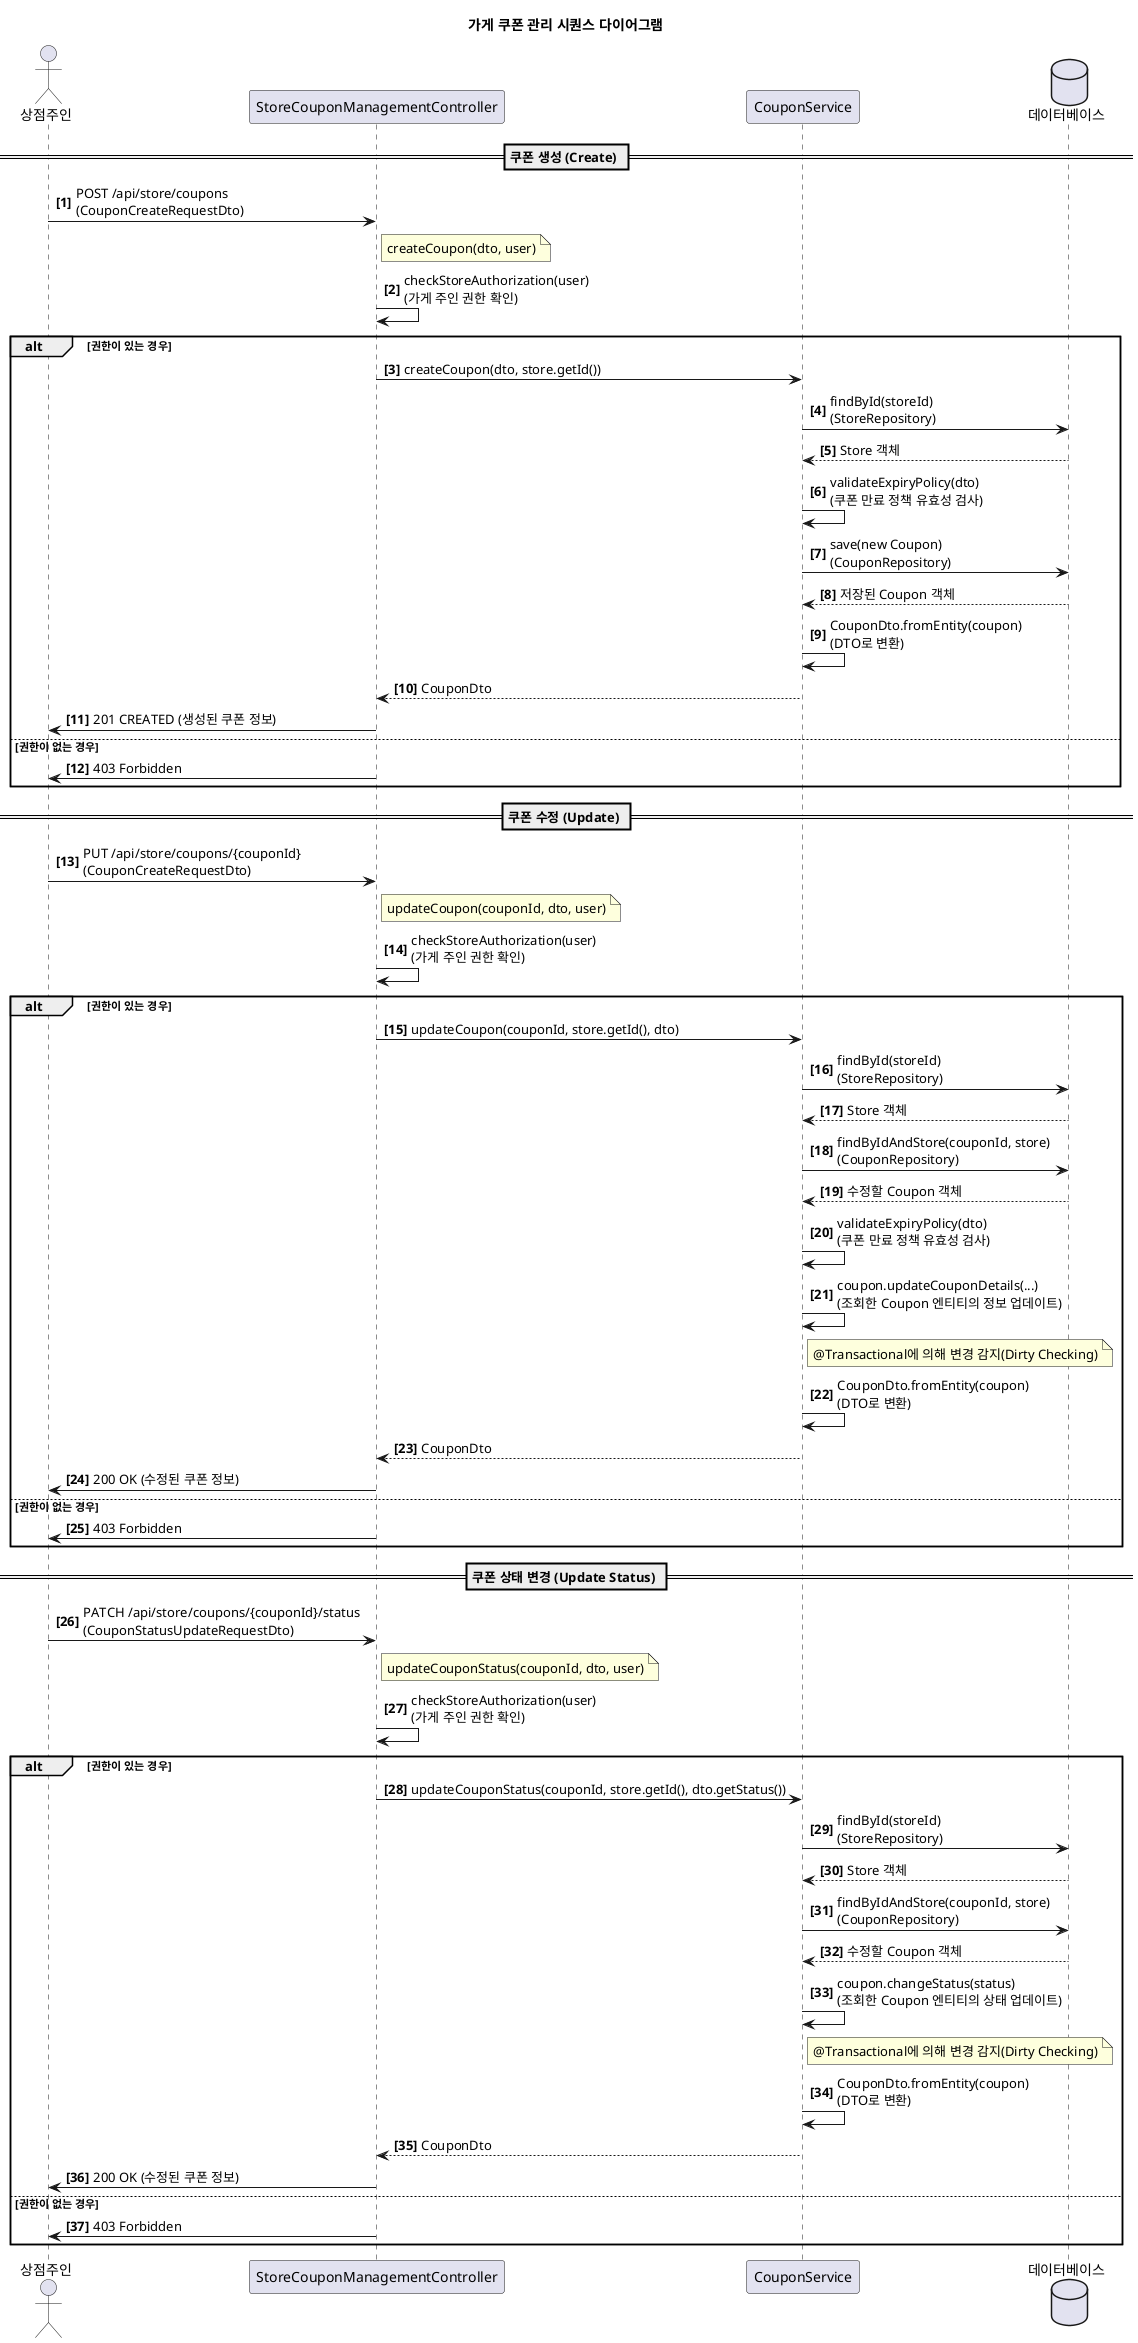 @startuml
'https://plantuml.com/sequence-diagram

title 가게 쿠폰 관리 시퀀스 다이어그램

autonumber "<b>[0]"

actor 상점주인 as Owner

participant "StoreCouponManagementController" as Controller
participant "CouponService" as Service
database "데이터베이스" as DB

== 쿠폰 생성 (Create) ==

Owner -> Controller: POST /api/store/coupons\n(CouponCreateRequestDto)
note right of Controller: createCoupon(dto, user)

Controller -> Controller: checkStoreAuthorization(user)\n(가게 주인 권한 확인)

alt 권한이 있는 경우
    Controller -> Service: createCoupon(dto, store.getId())
    Service -> DB: findById(storeId)\n(StoreRepository)
    DB --> Service: Store 객체

    Service -> Service: validateExpiryPolicy(dto)\n(쿠폰 만료 정책 유효성 검사)

    Service -> DB: save(new Coupon)\n(CouponRepository)
    DB --> Service: 저장된 Coupon 객체

    Service -> Service: CouponDto.fromEntity(coupon)\n(DTO로 변환)
    Service --> Controller: CouponDto

    Controller -> Owner: 201 CREATED (생성된 쿠폰 정보)
else 권한이 없는 경우
    Controller -> Owner: 403 Forbidden
end

== 쿠폰 수정 (Update) ==

Owner -> Controller: PUT /api/store/coupons/{couponId}\n(CouponCreateRequestDto)
note right of Controller: updateCoupon(couponId, dto, user)

Controller -> Controller: checkStoreAuthorization(user)\n(가게 주인 권한 확인)

alt 권한이 있는 경우
    Controller -> Service: updateCoupon(couponId, store.getId(), dto)
    Service -> DB: findById(storeId)\n(StoreRepository)
    DB --> Service: Store 객체

    Service -> DB: findByIdAndStore(couponId, store)\n(CouponRepository)
    DB --> Service: 수정할 Coupon 객체

    Service -> Service: validateExpiryPolicy(dto)\n(쿠폰 만료 정책 유효성 검사)

    Service -> Service: coupon.updateCouponDetails(...)\n(조회한 Coupon 엔티티의 정보 업데이트)
    note right of Service: @Transactional에 의해 변경 감지(Dirty Checking)

    Service -> Service: CouponDto.fromEntity(coupon)\n(DTO로 변환)
    Service --> Controller: CouponDto

    Controller -> Owner: 200 OK (수정된 쿠폰 정보)
else 권한이 없는 경우
    Controller -> Owner: 403 Forbidden
end

== 쿠폰 상태 변경 (Update Status) ==

Owner -> Controller: PATCH /api/store/coupons/{couponId}/status\n(CouponStatusUpdateRequestDto)
note right of Controller: updateCouponStatus(couponId, dto, user)

Controller -> Controller: checkStoreAuthorization(user)\n(가게 주인 권한 확인)

alt 권한이 있는 경우
    Controller -> Service: updateCouponStatus(couponId, store.getId(), dto.getStatus())
    Service -> DB: findById(storeId)\n(StoreRepository)
    DB --> Service: Store 객체

    Service -> DB: findByIdAndStore(couponId, store)\n(CouponRepository)
    DB --> Service: 수정할 Coupon 객체

    Service -> Service: coupon.changeStatus(status)\n(조회한 Coupon 엔티티의 상태 업데이트)
    note right of Service: @Transactional에 의해 변경 감지(Dirty Checking)

    Service -> Service: CouponDto.fromEntity(coupon)\n(DTO로 변환)
    Service --> Controller: CouponDto

    Controller -> Owner: 200 OK (수정된 쿠폰 정보)
else 권한이 없는 경우
    Controller -> Owner: 403 Forbidden
end

@enduml